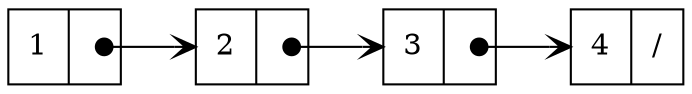 ## e-2-24-box-and-pointer.dot
## Mac Radigan

  digraph G { 

    rankdir=LR;

    node [shape=record] 
    n1 [label="{ <car>1|<cdr> }"] 
    n2 [label="{ <car>2|<cdr> }"] 
    n3 [label="{ <car>3|<cdr> }"] 
    n4 [label="{ <car>4|<cdr>/ }"] 

    edge [tailclip=false dir=both arrowtail=dot] 
    n1:cdr:c->n2:car [arrowhead=vee arrowtail=dot dir=both]
    n2:cdr:c->n3:car [arrowhead=vee arrowtail=dot dir=both]
    n3:cdr:c->n4:car [arrowhead=vee arrowtail=dot dir=both]

  }

## *EOF*
